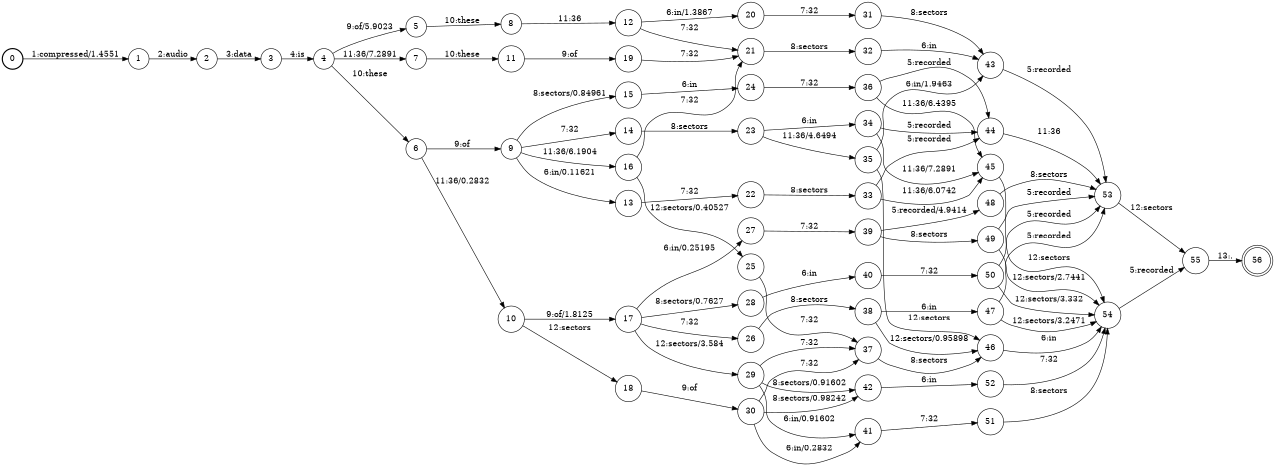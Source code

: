 digraph FST {
rankdir = LR;
size = "8.5,11";
label = "";
center = 1;
orientation = Portrait;
ranksep = "0.4";
nodesep = "0.25";
0 [label = "0", shape = circle, style = bold, fontsize = 14]
	0 -> 1 [label = "1:compressed/1.4551", fontsize = 14];
1 [label = "1", shape = circle, style = solid, fontsize = 14]
	1 -> 2 [label = "2:audio", fontsize = 14];
2 [label = "2", shape = circle, style = solid, fontsize = 14]
	2 -> 3 [label = "3:data", fontsize = 14];
3 [label = "3", shape = circle, style = solid, fontsize = 14]
	3 -> 4 [label = "4:is", fontsize = 14];
4 [label = "4", shape = circle, style = solid, fontsize = 14]
	4 -> 5 [label = "9:of/5.9023", fontsize = 14];
	4 -> 6 [label = "10:these", fontsize = 14];
	4 -> 7 [label = "11:36/7.2891", fontsize = 14];
5 [label = "5", shape = circle, style = solid, fontsize = 14]
	5 -> 8 [label = "10:these", fontsize = 14];
6 [label = "6", shape = circle, style = solid, fontsize = 14]
	6 -> 9 [label = "9:of", fontsize = 14];
	6 -> 10 [label = "11:36/0.2832", fontsize = 14];
7 [label = "7", shape = circle, style = solid, fontsize = 14]
	7 -> 11 [label = "10:these", fontsize = 14];
8 [label = "8", shape = circle, style = solid, fontsize = 14]
	8 -> 12 [label = "11:36", fontsize = 14];
9 [label = "9", shape = circle, style = solid, fontsize = 14]
	9 -> 13 [label = "6:in/0.11621", fontsize = 14];
	9 -> 14 [label = "7:32", fontsize = 14];
	9 -> 15 [label = "8:sectors/0.84961", fontsize = 14];
	9 -> 16 [label = "11:36/6.1904", fontsize = 14];
10 [label = "10", shape = circle, style = solid, fontsize = 14]
	10 -> 18 [label = "12:sectors", fontsize = 14];
	10 -> 17 [label = "9:of/1.8125", fontsize = 14];
11 [label = "11", shape = circle, style = solid, fontsize = 14]
	11 -> 19 [label = "9:of", fontsize = 14];
12 [label = "12", shape = circle, style = solid, fontsize = 14]
	12 -> 20 [label = "6:in/1.3867", fontsize = 14];
	12 -> 21 [label = "7:32", fontsize = 14];
13 [label = "13", shape = circle, style = solid, fontsize = 14]
	13 -> 22 [label = "7:32", fontsize = 14];
14 [label = "14", shape = circle, style = solid, fontsize = 14]
	14 -> 23 [label = "8:sectors", fontsize = 14];
15 [label = "15", shape = circle, style = solid, fontsize = 14]
	15 -> 24 [label = "6:in", fontsize = 14];
16 [label = "16", shape = circle, style = solid, fontsize = 14]
	16 -> 21 [label = "7:32", fontsize = 14];
	16 -> 25 [label = "12:sectors/0.40527", fontsize = 14];
17 [label = "17", shape = circle, style = solid, fontsize = 14]
	17 -> 27 [label = "6:in/0.25195", fontsize = 14];
	17 -> 26 [label = "7:32", fontsize = 14];
	17 -> 28 [label = "8:sectors/0.7627", fontsize = 14];
	17 -> 29 [label = "12:sectors/3.584", fontsize = 14];
18 [label = "18", shape = circle, style = solid, fontsize = 14]
	18 -> 30 [label = "9:of", fontsize = 14];
19 [label = "19", shape = circle, style = solid, fontsize = 14]
	19 -> 21 [label = "7:32", fontsize = 14];
20 [label = "20", shape = circle, style = solid, fontsize = 14]
	20 -> 31 [label = "7:32", fontsize = 14];
21 [label = "21", shape = circle, style = solid, fontsize = 14]
	21 -> 32 [label = "8:sectors", fontsize = 14];
22 [label = "22", shape = circle, style = solid, fontsize = 14]
	22 -> 33 [label = "8:sectors", fontsize = 14];
23 [label = "23", shape = circle, style = solid, fontsize = 14]
	23 -> 34 [label = "6:in", fontsize = 14];
	23 -> 35 [label = "11:36/4.6494", fontsize = 14];
24 [label = "24", shape = circle, style = solid, fontsize = 14]
	24 -> 36 [label = "7:32", fontsize = 14];
25 [label = "25", shape = circle, style = solid, fontsize = 14]
	25 -> 37 [label = "7:32", fontsize = 14];
26 [label = "26", shape = circle, style = solid, fontsize = 14]
	26 -> 38 [label = "8:sectors", fontsize = 14];
27 [label = "27", shape = circle, style = solid, fontsize = 14]
	27 -> 39 [label = "7:32", fontsize = 14];
28 [label = "28", shape = circle, style = solid, fontsize = 14]
	28 -> 40 [label = "6:in", fontsize = 14];
29 [label = "29", shape = circle, style = solid, fontsize = 14]
	29 -> 41 [label = "6:in/0.91602", fontsize = 14];
	29 -> 37 [label = "7:32", fontsize = 14];
	29 -> 42 [label = "8:sectors/0.91602", fontsize = 14];
30 [label = "30", shape = circle, style = solid, fontsize = 14]
	30 -> 41 [label = "6:in/0.2832", fontsize = 14];
	30 -> 37 [label = "7:32", fontsize = 14];
	30 -> 42 [label = "8:sectors/0.98242", fontsize = 14];
31 [label = "31", shape = circle, style = solid, fontsize = 14]
	31 -> 43 [label = "8:sectors", fontsize = 14];
32 [label = "32", shape = circle, style = solid, fontsize = 14]
	32 -> 43 [label = "6:in", fontsize = 14];
33 [label = "33", shape = circle, style = solid, fontsize = 14]
	33 -> 44 [label = "5:recorded", fontsize = 14];
	33 -> 45 [label = "11:36/6.0742", fontsize = 14];
34 [label = "34", shape = circle, style = solid, fontsize = 14]
	34 -> 44 [label = "5:recorded", fontsize = 14];
	34 -> 45 [label = "11:36/7.2891", fontsize = 14];
35 [label = "35", shape = circle, style = solid, fontsize = 14]
	35 -> 43 [label = "6:in/1.9463", fontsize = 14];
	35 -> 46 [label = "12:sectors", fontsize = 14];
36 [label = "36", shape = circle, style = solid, fontsize = 14]
	36 -> 44 [label = "5:recorded", fontsize = 14];
	36 -> 45 [label = "11:36/6.4395", fontsize = 14];
37 [label = "37", shape = circle, style = solid, fontsize = 14]
	37 -> 46 [label = "8:sectors", fontsize = 14];
38 [label = "38", shape = circle, style = solid, fontsize = 14]
	38 -> 47 [label = "6:in", fontsize = 14];
	38 -> 46 [label = "12:sectors/0.95898", fontsize = 14];
39 [label = "39", shape = circle, style = solid, fontsize = 14]
	39 -> 48 [label = "5:recorded/4.9414", fontsize = 14];
	39 -> 49 [label = "8:sectors", fontsize = 14];
40 [label = "40", shape = circle, style = solid, fontsize = 14]
	40 -> 50 [label = "7:32", fontsize = 14];
41 [label = "41", shape = circle, style = solid, fontsize = 14]
	41 -> 51 [label = "7:32", fontsize = 14];
42 [label = "42", shape = circle, style = solid, fontsize = 14]
	42 -> 52 [label = "6:in", fontsize = 14];
43 [label = "43", shape = circle, style = solid, fontsize = 14]
	43 -> 53 [label = "5:recorded", fontsize = 14];
44 [label = "44", shape = circle, style = solid, fontsize = 14]
	44 -> 53 [label = "11:36", fontsize = 14];
45 [label = "45", shape = circle, style = solid, fontsize = 14]
	45 -> 54 [label = "12:sectors", fontsize = 14];
46 [label = "46", shape = circle, style = solid, fontsize = 14]
	46 -> 54 [label = "6:in", fontsize = 14];
47 [label = "47", shape = circle, style = solid, fontsize = 14]
	47 -> 53 [label = "5:recorded", fontsize = 14];
	47 -> 54 [label = "12:sectors/3.2471", fontsize = 14];
48 [label = "48", shape = circle, style = solid, fontsize = 14]
	48 -> 53 [label = "8:sectors", fontsize = 14];
49 [label = "49", shape = circle, style = solid, fontsize = 14]
	49 -> 53 [label = "5:recorded", fontsize = 14];
	49 -> 54 [label = "12:sectors/2.7441", fontsize = 14];
50 [label = "50", shape = circle, style = solid, fontsize = 14]
	50 -> 53 [label = "5:recorded", fontsize = 14];
	50 -> 54 [label = "12:sectors/3.332", fontsize = 14];
51 [label = "51", shape = circle, style = solid, fontsize = 14]
	51 -> 54 [label = "8:sectors", fontsize = 14];
52 [label = "52", shape = circle, style = solid, fontsize = 14]
	52 -> 54 [label = "7:32", fontsize = 14];
53 [label = "53", shape = circle, style = solid, fontsize = 14]
	53 -> 55 [label = "12:sectors", fontsize = 14];
54 [label = "54", shape = circle, style = solid, fontsize = 14]
	54 -> 55 [label = "5:recorded", fontsize = 14];
55 [label = "55", shape = circle, style = solid, fontsize = 14]
	55 -> 56 [label = "13:.", fontsize = 14];
56 [label = "56", shape = doublecircle, style = solid, fontsize = 14]
}
